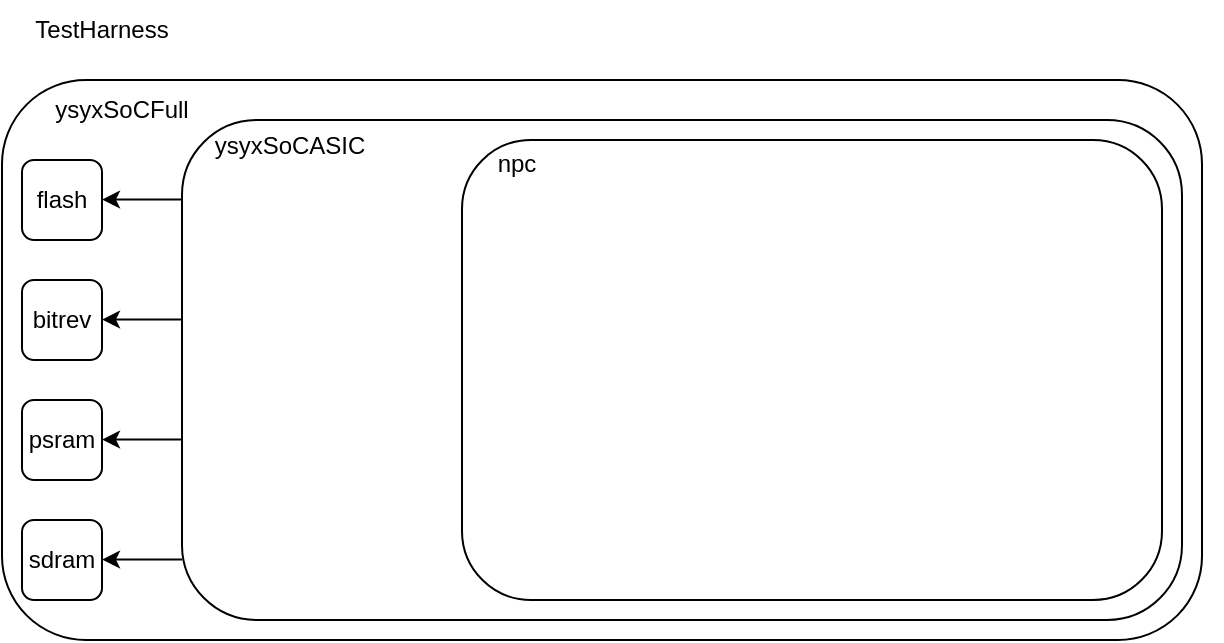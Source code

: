 <mxfile version="23.1.5" type="github">
  <diagram name="Page-1" id="HOTFe_kulU2XWzZXE1h2">
    <mxGraphModel dx="734" dy="392" grid="1" gridSize="10" guides="1" tooltips="1" connect="1" arrows="1" fold="1" page="1" pageScale="1" pageWidth="827" pageHeight="1169" math="0" shadow="0">
      <root>
        <mxCell id="0" />
        <mxCell id="1" parent="0" />
        <mxCell id="1EjgLkeKrlGC9D0cdO4v-3" value="TestHarness" style="text;strokeColor=none;align=center;fillColor=none;html=1;verticalAlign=middle;whiteSpace=wrap;rounded=0;" vertex="1" parent="1">
          <mxGeometry x="100" y="80" width="60" height="30" as="geometry" />
        </mxCell>
        <mxCell id="1EjgLkeKrlGC9D0cdO4v-4" value="" style="group" vertex="1" connectable="0" parent="1">
          <mxGeometry x="90" y="120" width="600" height="280" as="geometry" />
        </mxCell>
        <mxCell id="1EjgLkeKrlGC9D0cdO4v-1" value="" style="rounded=1;whiteSpace=wrap;html=1;fillColor=none;" vertex="1" parent="1EjgLkeKrlGC9D0cdO4v-4">
          <mxGeometry x="-10" width="600" height="280" as="geometry" />
        </mxCell>
        <mxCell id="1EjgLkeKrlGC9D0cdO4v-2" value="ysyxSoCFull" style="text;strokeColor=none;align=center;fillColor=none;html=1;verticalAlign=middle;whiteSpace=wrap;rounded=0;" vertex="1" parent="1EjgLkeKrlGC9D0cdO4v-4">
          <mxGeometry x="20" width="60" height="30" as="geometry" />
        </mxCell>
        <mxCell id="1EjgLkeKrlGC9D0cdO4v-8" value="" style="group" vertex="1" connectable="0" parent="1EjgLkeKrlGC9D0cdO4v-4">
          <mxGeometry x="80" y="20" width="500" height="250" as="geometry" />
        </mxCell>
        <mxCell id="1EjgLkeKrlGC9D0cdO4v-6" value="" style="rounded=1;whiteSpace=wrap;html=1;fillColor=none;" vertex="1" parent="1EjgLkeKrlGC9D0cdO4v-8">
          <mxGeometry width="500" height="250" as="geometry" />
        </mxCell>
        <mxCell id="1EjgLkeKrlGC9D0cdO4v-7" value="ysyxSoCASIC" style="text;strokeColor=none;align=center;fillColor=none;html=1;verticalAlign=middle;whiteSpace=wrap;rounded=0;" vertex="1" parent="1EjgLkeKrlGC9D0cdO4v-8">
          <mxGeometry x="29.412" width="50" height="26.786" as="geometry" />
        </mxCell>
        <mxCell id="1EjgLkeKrlGC9D0cdO4v-20" value="" style="group" vertex="1" connectable="0" parent="1EjgLkeKrlGC9D0cdO4v-8">
          <mxGeometry x="140" y="10" width="350" height="230" as="geometry" />
        </mxCell>
        <mxCell id="1EjgLkeKrlGC9D0cdO4v-21" value="" style="rounded=1;whiteSpace=wrap;html=1;fillColor=none;" vertex="1" parent="1EjgLkeKrlGC9D0cdO4v-20">
          <mxGeometry width="350" height="230.0" as="geometry" />
        </mxCell>
        <mxCell id="1EjgLkeKrlGC9D0cdO4v-22" value="npc" style="text;strokeColor=none;align=center;fillColor=none;html=1;verticalAlign=middle;whiteSpace=wrap;rounded=0;" vertex="1" parent="1EjgLkeKrlGC9D0cdO4v-20">
          <mxGeometry x="9.998" width="35.0" height="24.643" as="geometry" />
        </mxCell>
        <mxCell id="1EjgLkeKrlGC9D0cdO4v-11" value="flash" style="rounded=1;whiteSpace=wrap;html=1;" vertex="1" parent="1EjgLkeKrlGC9D0cdO4v-4">
          <mxGeometry y="40" width="40" height="40" as="geometry" />
        </mxCell>
        <mxCell id="1EjgLkeKrlGC9D0cdO4v-12" style="edgeStyle=orthogonalEdgeStyle;rounded=0;orthogonalLoop=1;jettySize=auto;html=1;entryX=1;entryY=0.5;entryDx=0;entryDy=0;" edge="1" parent="1EjgLkeKrlGC9D0cdO4v-4">
          <mxGeometry relative="1" as="geometry">
            <mxPoint x="80" y="59.77" as="sourcePoint" />
            <mxPoint x="40" y="59.77" as="targetPoint" />
            <Array as="points">
              <mxPoint x="80" y="59.77" />
            </Array>
          </mxGeometry>
        </mxCell>
        <mxCell id="1EjgLkeKrlGC9D0cdO4v-13" value="bitrev" style="rounded=1;whiteSpace=wrap;html=1;" vertex="1" parent="1EjgLkeKrlGC9D0cdO4v-4">
          <mxGeometry y="100" width="40" height="40" as="geometry" />
        </mxCell>
        <mxCell id="1EjgLkeKrlGC9D0cdO4v-14" style="edgeStyle=orthogonalEdgeStyle;rounded=0;orthogonalLoop=1;jettySize=auto;html=1;entryX=1;entryY=0.5;entryDx=0;entryDy=0;" edge="1" parent="1EjgLkeKrlGC9D0cdO4v-4">
          <mxGeometry relative="1" as="geometry">
            <mxPoint x="80" y="119.77" as="sourcePoint" />
            <mxPoint x="40" y="119.77" as="targetPoint" />
            <Array as="points">
              <mxPoint x="80" y="119.77" />
            </Array>
          </mxGeometry>
        </mxCell>
        <mxCell id="1EjgLkeKrlGC9D0cdO4v-15" value="psram" style="rounded=1;whiteSpace=wrap;html=1;" vertex="1" parent="1EjgLkeKrlGC9D0cdO4v-4">
          <mxGeometry y="160" width="40" height="40" as="geometry" />
        </mxCell>
        <mxCell id="1EjgLkeKrlGC9D0cdO4v-16" style="edgeStyle=orthogonalEdgeStyle;rounded=0;orthogonalLoop=1;jettySize=auto;html=1;entryX=1;entryY=0.5;entryDx=0;entryDy=0;" edge="1" parent="1EjgLkeKrlGC9D0cdO4v-4">
          <mxGeometry relative="1" as="geometry">
            <mxPoint x="80" y="179.77" as="sourcePoint" />
            <mxPoint x="40" y="179.77" as="targetPoint" />
            <Array as="points">
              <mxPoint x="80" y="179.77" />
            </Array>
          </mxGeometry>
        </mxCell>
        <mxCell id="1EjgLkeKrlGC9D0cdO4v-17" value="sdram" style="rounded=1;whiteSpace=wrap;html=1;" vertex="1" parent="1EjgLkeKrlGC9D0cdO4v-4">
          <mxGeometry y="220" width="40" height="40" as="geometry" />
        </mxCell>
        <mxCell id="1EjgLkeKrlGC9D0cdO4v-18" style="edgeStyle=orthogonalEdgeStyle;rounded=0;orthogonalLoop=1;jettySize=auto;html=1;entryX=1;entryY=0.5;entryDx=0;entryDy=0;" edge="1" parent="1EjgLkeKrlGC9D0cdO4v-4">
          <mxGeometry relative="1" as="geometry">
            <mxPoint x="80" y="239.77" as="sourcePoint" />
            <mxPoint x="40" y="239.77" as="targetPoint" />
            <Array as="points">
              <mxPoint x="80" y="239.77" />
            </Array>
          </mxGeometry>
        </mxCell>
      </root>
    </mxGraphModel>
  </diagram>
</mxfile>
